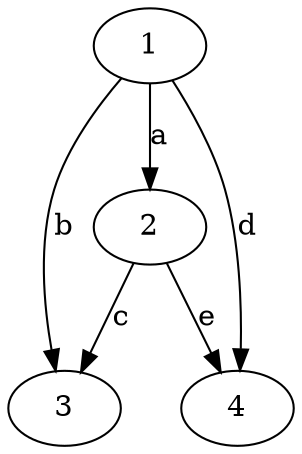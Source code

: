 digraph G{
1 -> 2[label="a"]; 
1 -> 3[label="b"]; 
2 -> 3[label="c"]; 
1 -> 4[label="d"]; 
2 -> 4[label="e"]; 
}
